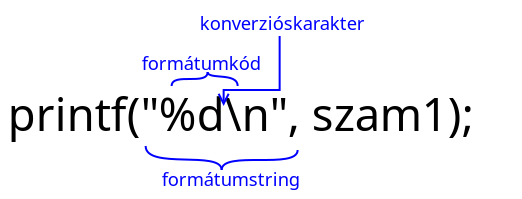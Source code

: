 <?xml version="1.0" encoding="UTF-8"?>
<dia:diagram xmlns:dia="http://www.lysator.liu.se/~alla/dia/">
  <dia:layer name="Háttér" visible="true" connectable="true" active="true">
    <dia:object type="Flowchart - Box" version="0" id="O0">
      <dia:attribute name="obj_pos">
        <dia:point val="2.418,6"/>
      </dia:attribute>
      <dia:attribute name="obj_bb">
        <dia:rectangle val="2.368,5.95;28.418,15.844"/>
      </dia:attribute>
      <dia:attribute name="elem_corner">
        <dia:point val="2.418,6"/>
      </dia:attribute>
      <dia:attribute name="elem_width">
        <dia:real val="25.95"/>
      </dia:attribute>
      <dia:attribute name="elem_height">
        <dia:real val="9.794"/>
      </dia:attribute>
      <dia:attribute name="border_color">
        <dia:color val="#ffffffff"/>
      </dia:attribute>
      <dia:attribute name="show_background">
        <dia:boolean val="true"/>
      </dia:attribute>
      <dia:attribute name="padding">
        <dia:real val="0.5"/>
      </dia:attribute>
      <dia:attribute name="text">
        <dia:composite type="text">
          <dia:attribute name="string">
            <dia:string>##</dia:string>
          </dia:attribute>
          <dia:attribute name="font">
            <dia:font family="sans" style="0" name="Helvetica"/>
          </dia:attribute>
          <dia:attribute name="height">
            <dia:real val="0.8"/>
          </dia:attribute>
          <dia:attribute name="pos">
            <dia:point val="15.393,11.091"/>
          </dia:attribute>
          <dia:attribute name="color">
            <dia:color val="#000000ff"/>
          </dia:attribute>
          <dia:attribute name="alignment">
            <dia:enum val="1"/>
          </dia:attribute>
        </dia:composite>
      </dia:attribute>
    </dia:object>
    <dia:object type="Standard - Text" version="1" id="O1">
      <dia:attribute name="obj_pos">
        <dia:point val="2.7,12.45"/>
      </dia:attribute>
      <dia:attribute name="obj_bb">
        <dia:rectangle val="2.7,10.35;28.047,12.984"/>
      </dia:attribute>
      <dia:attribute name="text">
        <dia:composite type="text">
          <dia:attribute name="string">
            <dia:string>#printf("%d\n", szam1);#</dia:string>
          </dia:attribute>
          <dia:attribute name="font">
            <dia:font family="sans" style="0" name="Helvetica"/>
          </dia:attribute>
          <dia:attribute name="height">
            <dia:real val="2.829"/>
          </dia:attribute>
          <dia:attribute name="pos">
            <dia:point val="2.7,12.45"/>
          </dia:attribute>
          <dia:attribute name="color">
            <dia:color val="#000000ff"/>
          </dia:attribute>
          <dia:attribute name="alignment">
            <dia:enum val="0"/>
          </dia:attribute>
        </dia:composite>
      </dia:attribute>
      <dia:attribute name="valign">
        <dia:enum val="3"/>
      </dia:attribute>
    </dia:object>
    <dia:object type="Standard - BezierLine" version="0" id="O2">
      <dia:attribute name="obj_pos">
        <dia:point val="9.6,13.2"/>
      </dia:attribute>
      <dia:attribute name="obj_bb">
        <dia:rectangle val="9.55,13.15;13.45,14.45"/>
      </dia:attribute>
      <dia:attribute name="bez_points">
        <dia:point val="9.6,13.2"/>
        <dia:point val="9.6,14.4"/>
        <dia:point val="13.4,13.4"/>
        <dia:point val="13.4,14.4"/>
      </dia:attribute>
      <dia:attribute name="corner_types">
        <dia:enum val="0"/>
        <dia:enum val="0"/>
      </dia:attribute>
      <dia:attribute name="line_color">
        <dia:color val="#0000ffff"/>
      </dia:attribute>
    </dia:object>
    <dia:object type="Standard - BezierLine" version="0" id="O3">
      <dia:attribute name="obj_pos">
        <dia:point val="13.4,14.4"/>
      </dia:attribute>
      <dia:attribute name="obj_bb">
        <dia:rectangle val="13.35,13.35;17.25,14.45"/>
      </dia:attribute>
      <dia:attribute name="bez_points">
        <dia:point val="13.4,14.4"/>
        <dia:point val="13.4,13.4"/>
        <dia:point val="17.2,14.4"/>
        <dia:point val="17.2,13.4"/>
      </dia:attribute>
      <dia:attribute name="corner_types">
        <dia:enum val="0"/>
        <dia:enum val="0"/>
      </dia:attribute>
      <dia:attribute name="line_color">
        <dia:color val="#0000ffff"/>
      </dia:attribute>
    </dia:object>
    <dia:object type="Standard - Text" version="1" id="O4">
      <dia:attribute name="obj_pos">
        <dia:point val="10.4,15.2"/>
      </dia:attribute>
      <dia:attribute name="obj_bb">
        <dia:rectangle val="10.4,14.347;17.58,15.417"/>
      </dia:attribute>
      <dia:attribute name="text">
        <dia:composite type="text">
          <dia:attribute name="string">
            <dia:string>#formátumstring#</dia:string>
          </dia:attribute>
          <dia:attribute name="font">
            <dia:font family="sans" style="0" name="Helvetica"/>
          </dia:attribute>
          <dia:attribute name="height">
            <dia:real val="1.149"/>
          </dia:attribute>
          <dia:attribute name="pos">
            <dia:point val="10.4,15.2"/>
          </dia:attribute>
          <dia:attribute name="color">
            <dia:color val="#0000ffff"/>
          </dia:attribute>
          <dia:attribute name="alignment">
            <dia:enum val="0"/>
          </dia:attribute>
        </dia:composite>
      </dia:attribute>
      <dia:attribute name="valign">
        <dia:enum val="3"/>
      </dia:attribute>
    </dia:object>
    <dia:object type="Standard - BezierLine" version="0" id="O5">
      <dia:attribute name="obj_pos">
        <dia:point val="10.9,10.2"/>
      </dia:attribute>
      <dia:attribute name="obj_bb">
        <dia:rectangle val="10.85,9.45;12.75,10.25"/>
      </dia:attribute>
      <dia:attribute name="bez_points">
        <dia:point val="10.9,10.2"/>
        <dia:point val="10.9,9.5"/>
        <dia:point val="12.7,10.2"/>
        <dia:point val="12.7,9.5"/>
      </dia:attribute>
      <dia:attribute name="corner_types">
        <dia:enum val="0"/>
        <dia:enum val="0"/>
      </dia:attribute>
      <dia:attribute name="line_color">
        <dia:color val="#0000ffff"/>
      </dia:attribute>
    </dia:object>
    <dia:object type="Standard - BezierLine" version="0" id="O6">
      <dia:attribute name="obj_pos">
        <dia:point val="12.7,9.5"/>
      </dia:attribute>
      <dia:attribute name="obj_bb">
        <dia:rectangle val="12.65,9.45;14.25,10.25"/>
      </dia:attribute>
      <dia:attribute name="bez_points">
        <dia:point val="12.7,9.5"/>
        <dia:point val="12.7,9.9"/>
        <dia:point val="14.2,9.5"/>
        <dia:point val="14.2,10.2"/>
      </dia:attribute>
      <dia:attribute name="corner_types">
        <dia:enum val="0"/>
        <dia:enum val="0"/>
      </dia:attribute>
      <dia:attribute name="line_color">
        <dia:color val="#0000ffff"/>
      </dia:attribute>
    </dia:object>
    <dia:object type="Standard - Text" version="1" id="O7">
      <dia:attribute name="obj_pos">
        <dia:point val="9.4,9.4"/>
      </dia:attribute>
      <dia:attribute name="obj_bb">
        <dia:rectangle val="9.4,8.547;15.588,9.617"/>
      </dia:attribute>
      <dia:attribute name="text">
        <dia:composite type="text">
          <dia:attribute name="string">
            <dia:string>#formátumkód#</dia:string>
          </dia:attribute>
          <dia:attribute name="font">
            <dia:font family="sans" style="0" name="Helvetica"/>
          </dia:attribute>
          <dia:attribute name="height">
            <dia:real val="1.149"/>
          </dia:attribute>
          <dia:attribute name="pos">
            <dia:point val="9.4,9.4"/>
          </dia:attribute>
          <dia:attribute name="color">
            <dia:color val="#0000ffff"/>
          </dia:attribute>
          <dia:attribute name="alignment">
            <dia:enum val="0"/>
          </dia:attribute>
        </dia:composite>
      </dia:attribute>
      <dia:attribute name="valign">
        <dia:enum val="3"/>
      </dia:attribute>
    </dia:object>
    <dia:object type="Standard - PolyLine" version="0" id="O8">
      <dia:attribute name="obj_pos">
        <dia:point val="13.5,11.2"/>
      </dia:attribute>
      <dia:attribute name="obj_bb">
        <dia:rectangle val="13.169,7.65;16.35,11.25"/>
      </dia:attribute>
      <dia:attribute name="poly_points">
        <dia:point val="13.5,11.2"/>
        <dia:point val="13.5,10.4"/>
        <dia:point val="16.3,10.4"/>
        <dia:point val="16.3,7.7"/>
      </dia:attribute>
      <dia:attribute name="line_color">
        <dia:color val="#0000ffff"/>
      </dia:attribute>
      <dia:attribute name="start_arrow">
        <dia:enum val="1"/>
      </dia:attribute>
      <dia:attribute name="start_arrow_length">
        <dia:real val="0.5"/>
      </dia:attribute>
      <dia:attribute name="start_arrow_width">
        <dia:real val="0.5"/>
      </dia:attribute>
    </dia:object>
    <dia:object type="Standard - Text" version="1" id="O9">
      <dia:attribute name="obj_pos">
        <dia:point val="12.3,7.4"/>
      </dia:attribute>
      <dia:attribute name="obj_bb">
        <dia:rectangle val="12.3,6.52;21.095,7.67"/>
      </dia:attribute>
      <dia:attribute name="text">
        <dia:composite type="text">
          <dia:attribute name="string">
            <dia:string>#konverzióskarakter#</dia:string>
          </dia:attribute>
          <dia:attribute name="font">
            <dia:font family="sans" style="0" name="Helvetica"/>
          </dia:attribute>
          <dia:attribute name="height">
            <dia:real val="1.149"/>
          </dia:attribute>
          <dia:attribute name="pos">
            <dia:point val="12.3,7.4"/>
          </dia:attribute>
          <dia:attribute name="color">
            <dia:color val="#0000ffff"/>
          </dia:attribute>
          <dia:attribute name="alignment">
            <dia:enum val="0"/>
          </dia:attribute>
        </dia:composite>
      </dia:attribute>
      <dia:attribute name="valign">
        <dia:enum val="3"/>
      </dia:attribute>
    </dia:object>
  </dia:layer>
</dia:diagram>
